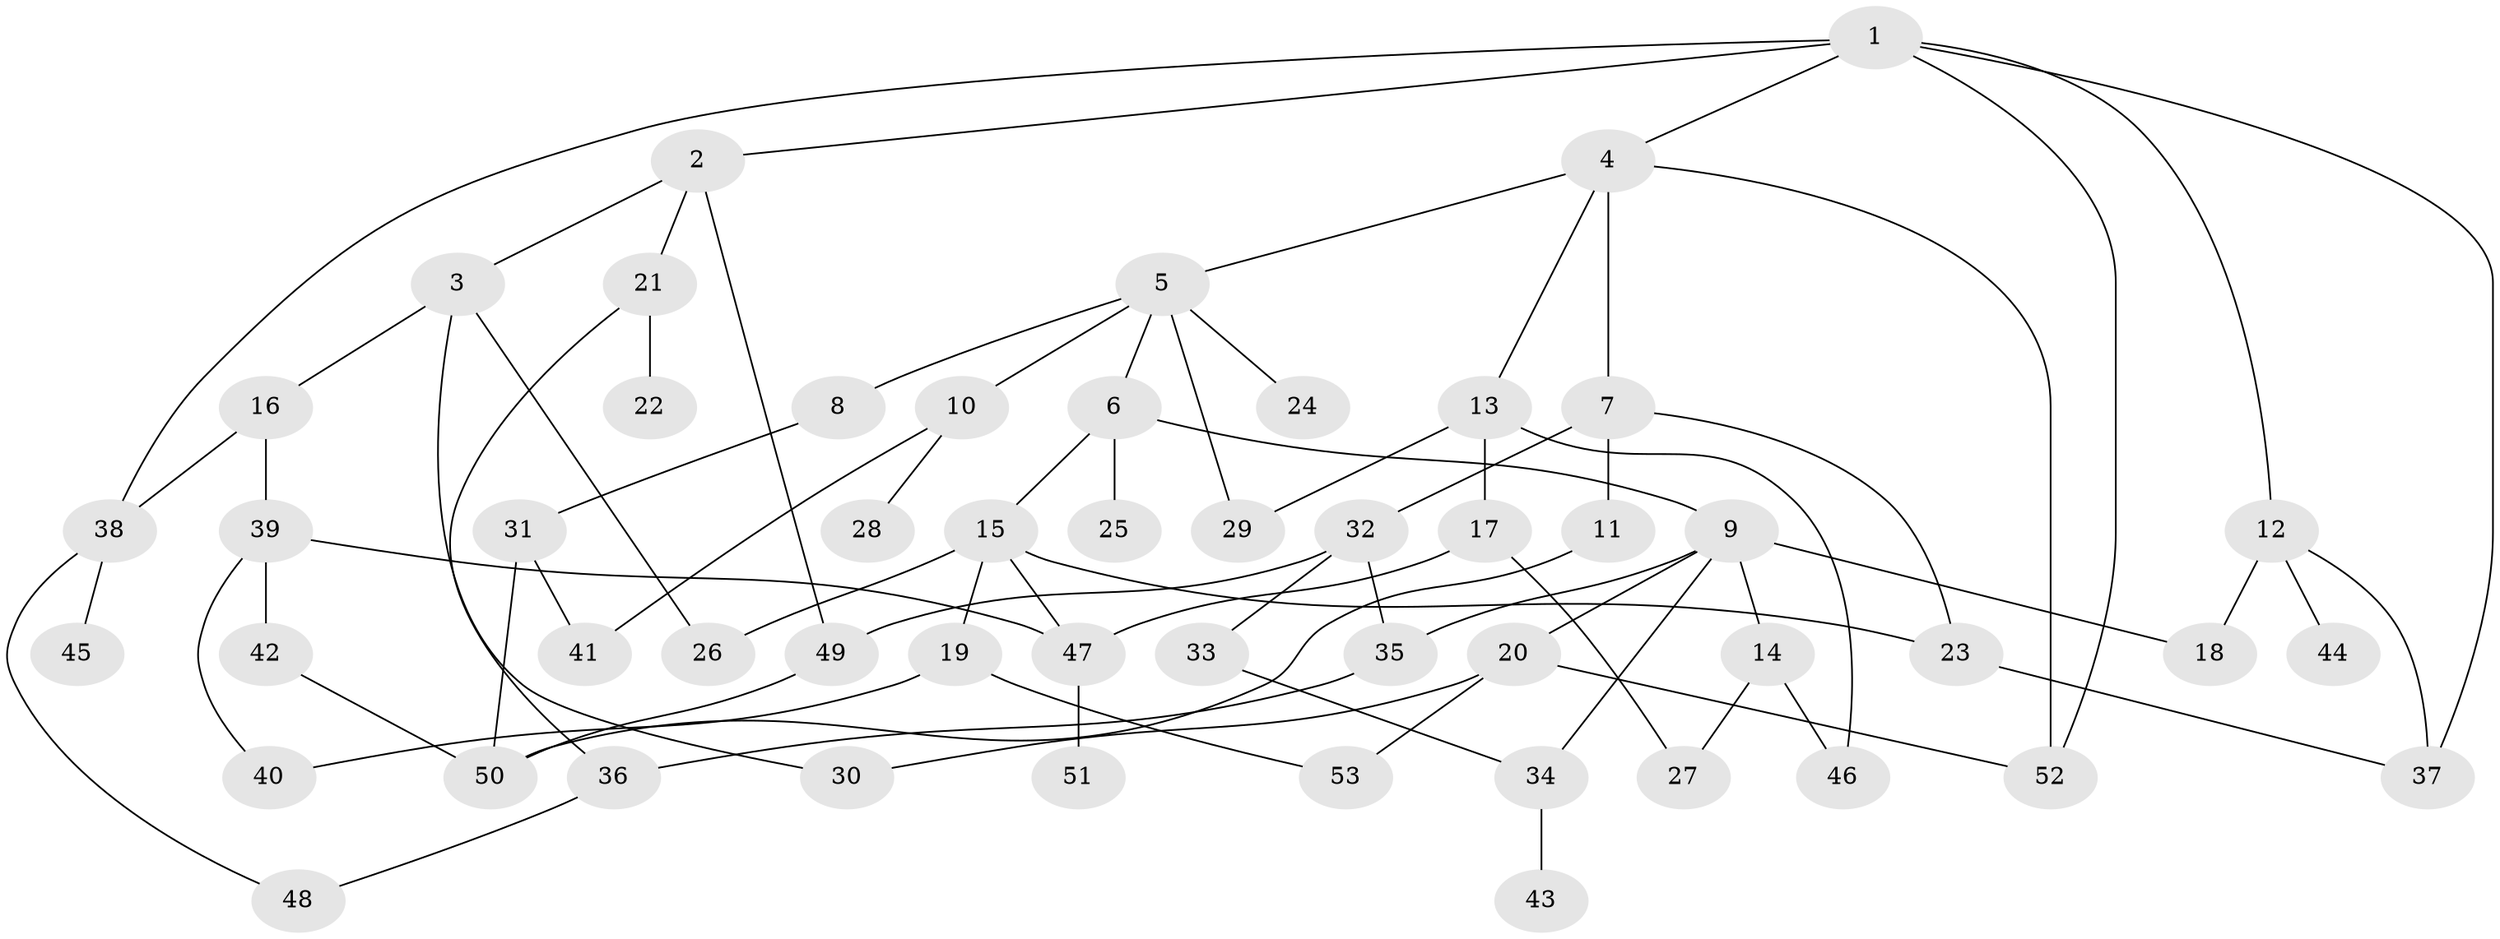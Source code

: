 // Generated by graph-tools (version 1.1) at 2025/13/03/09/25 04:13:39]
// undirected, 53 vertices, 77 edges
graph export_dot {
graph [start="1"]
  node [color=gray90,style=filled];
  1;
  2;
  3;
  4;
  5;
  6;
  7;
  8;
  9;
  10;
  11;
  12;
  13;
  14;
  15;
  16;
  17;
  18;
  19;
  20;
  21;
  22;
  23;
  24;
  25;
  26;
  27;
  28;
  29;
  30;
  31;
  32;
  33;
  34;
  35;
  36;
  37;
  38;
  39;
  40;
  41;
  42;
  43;
  44;
  45;
  46;
  47;
  48;
  49;
  50;
  51;
  52;
  53;
  1 -- 2;
  1 -- 4;
  1 -- 12;
  1 -- 52;
  1 -- 38;
  1 -- 37;
  2 -- 3;
  2 -- 21;
  2 -- 49;
  3 -- 16;
  3 -- 26;
  3 -- 30;
  4 -- 5;
  4 -- 7;
  4 -- 13;
  4 -- 52;
  5 -- 6;
  5 -- 8;
  5 -- 10;
  5 -- 24;
  5 -- 29;
  6 -- 9;
  6 -- 15;
  6 -- 25;
  7 -- 11;
  7 -- 32;
  7 -- 23;
  8 -- 31;
  9 -- 14;
  9 -- 20;
  9 -- 34;
  9 -- 18;
  9 -- 35;
  10 -- 28;
  10 -- 41;
  11 -- 50;
  12 -- 18;
  12 -- 44;
  12 -- 37;
  13 -- 17;
  13 -- 29;
  13 -- 46;
  14 -- 27;
  14 -- 46;
  15 -- 19;
  15 -- 23;
  15 -- 47;
  15 -- 26;
  16 -- 38;
  16 -- 39;
  17 -- 47;
  17 -- 27;
  19 -- 40;
  19 -- 53;
  20 -- 52;
  20 -- 53;
  20 -- 30;
  21 -- 22;
  21 -- 36;
  23 -- 37;
  31 -- 41;
  31 -- 50;
  32 -- 33;
  32 -- 35;
  32 -- 49;
  33 -- 34;
  34 -- 43;
  35 -- 36;
  36 -- 48;
  38 -- 45;
  38 -- 48;
  39 -- 42;
  39 -- 47;
  39 -- 40;
  42 -- 50;
  47 -- 51;
  49 -- 50;
}
